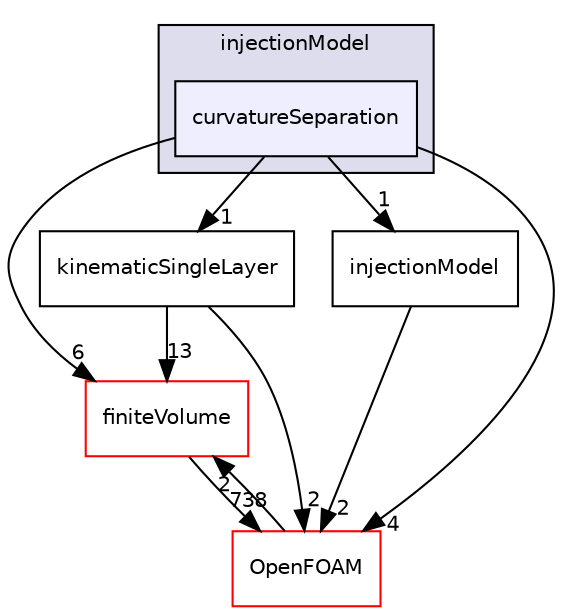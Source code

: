 digraph "src/regionModels/surfaceFilmModels/submodels/kinematic/injectionModel/curvatureSeparation" {
  bgcolor=transparent;
  compound=true
  node [ fontsize="10", fontname="Helvetica"];
  edge [ labelfontsize="10", labelfontname="Helvetica"];
  subgraph clusterdir_052a15cd963399c64c4750aa932b2703 {
    graph [ bgcolor="#ddddee", pencolor="black", label="injectionModel" fontname="Helvetica", fontsize="10", URL="dir_052a15cd963399c64c4750aa932b2703.html"]
  dir_2cce40c5b1dd5895ce391ba68bf888a4 [shape=box, label="curvatureSeparation", style="filled", fillcolor="#eeeeff", pencolor="black", URL="dir_2cce40c5b1dd5895ce391ba68bf888a4.html"];
  }
  dir_9bd15774b555cf7259a6fa18f99fe99b [shape=box label="finiteVolume" color="red" URL="dir_9bd15774b555cf7259a6fa18f99fe99b.html"];
  dir_1c60e658c3548753b29433c6c9718fd3 [shape=box label="kinematicSingleLayer" URL="dir_1c60e658c3548753b29433c6c9718fd3.html"];
  dir_b32ab60baa2bcd08937c716cbd0b6725 [shape=box label="injectionModel" URL="dir_b32ab60baa2bcd08937c716cbd0b6725.html"];
  dir_c5473ff19b20e6ec4dfe5c310b3778a8 [shape=box label="OpenFOAM" color="red" URL="dir_c5473ff19b20e6ec4dfe5c310b3778a8.html"];
  dir_9bd15774b555cf7259a6fa18f99fe99b->dir_c5473ff19b20e6ec4dfe5c310b3778a8 [headlabel="738", labeldistance=1.5 headhref="dir_000898_001898.html"];
  dir_1c60e658c3548753b29433c6c9718fd3->dir_9bd15774b555cf7259a6fa18f99fe99b [headlabel="13", labeldistance=1.5 headhref="dir_002575_000898.html"];
  dir_1c60e658c3548753b29433c6c9718fd3->dir_c5473ff19b20e6ec4dfe5c310b3778a8 [headlabel="2", labeldistance=1.5 headhref="dir_002575_001898.html"];
  dir_b32ab60baa2bcd08937c716cbd0b6725->dir_c5473ff19b20e6ec4dfe5c310b3778a8 [headlabel="2", labeldistance=1.5 headhref="dir_002590_001898.html"];
  dir_c5473ff19b20e6ec4dfe5c310b3778a8->dir_9bd15774b555cf7259a6fa18f99fe99b [headlabel="2", labeldistance=1.5 headhref="dir_001898_000898.html"];
  dir_2cce40c5b1dd5895ce391ba68bf888a4->dir_9bd15774b555cf7259a6fa18f99fe99b [headlabel="6", labeldistance=1.5 headhref="dir_002588_000898.html"];
  dir_2cce40c5b1dd5895ce391ba68bf888a4->dir_1c60e658c3548753b29433c6c9718fd3 [headlabel="1", labeldistance=1.5 headhref="dir_002588_002575.html"];
  dir_2cce40c5b1dd5895ce391ba68bf888a4->dir_b32ab60baa2bcd08937c716cbd0b6725 [headlabel="1", labeldistance=1.5 headhref="dir_002588_002590.html"];
  dir_2cce40c5b1dd5895ce391ba68bf888a4->dir_c5473ff19b20e6ec4dfe5c310b3778a8 [headlabel="4", labeldistance=1.5 headhref="dir_002588_001898.html"];
}

